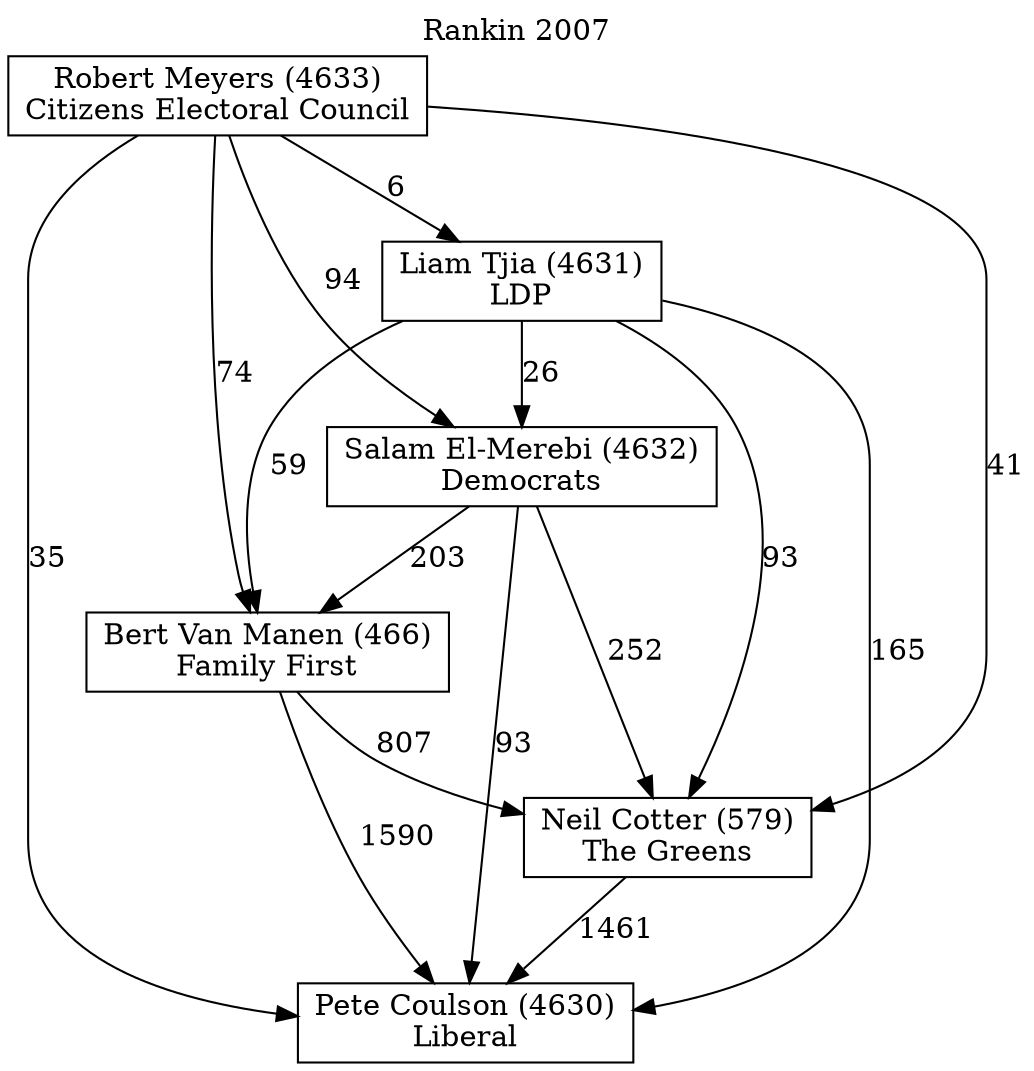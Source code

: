 // House preference flow
digraph "Pete Coulson (4630)_Rankin_2007" {
	graph [label="Rankin 2007" labelloc=t mclimit=10]
	node [shape=box]
	"Pete Coulson (4630)" [label="Pete Coulson (4630)
Liberal"]
	"Neil Cotter (579)" [label="Neil Cotter (579)
The Greens"]
	"Bert Van Manen (466)" [label="Bert Van Manen (466)
Family First"]
	"Salam El-Merebi (4632)" [label="Salam El-Merebi (4632)
Democrats"]
	"Liam Tjia (4631)" [label="Liam Tjia (4631)
LDP"]
	"Robert Meyers (4633)" [label="Robert Meyers (4633)
Citizens Electoral Council"]
	"Neil Cotter (579)" -> "Pete Coulson (4630)" [label=1461]
	"Bert Van Manen (466)" -> "Neil Cotter (579)" [label=807]
	"Salam El-Merebi (4632)" -> "Bert Van Manen (466)" [label=203]
	"Liam Tjia (4631)" -> "Salam El-Merebi (4632)" [label=26]
	"Robert Meyers (4633)" -> "Liam Tjia (4631)" [label=6]
	"Bert Van Manen (466)" -> "Pete Coulson (4630)" [label=1590]
	"Salam El-Merebi (4632)" -> "Pete Coulson (4630)" [label=93]
	"Liam Tjia (4631)" -> "Pete Coulson (4630)" [label=165]
	"Robert Meyers (4633)" -> "Pete Coulson (4630)" [label=35]
	"Robert Meyers (4633)" -> "Salam El-Merebi (4632)" [label=94]
	"Liam Tjia (4631)" -> "Bert Van Manen (466)" [label=59]
	"Robert Meyers (4633)" -> "Bert Van Manen (466)" [label=74]
	"Salam El-Merebi (4632)" -> "Neil Cotter (579)" [label=252]
	"Liam Tjia (4631)" -> "Neil Cotter (579)" [label=93]
	"Robert Meyers (4633)" -> "Neil Cotter (579)" [label=41]
}
